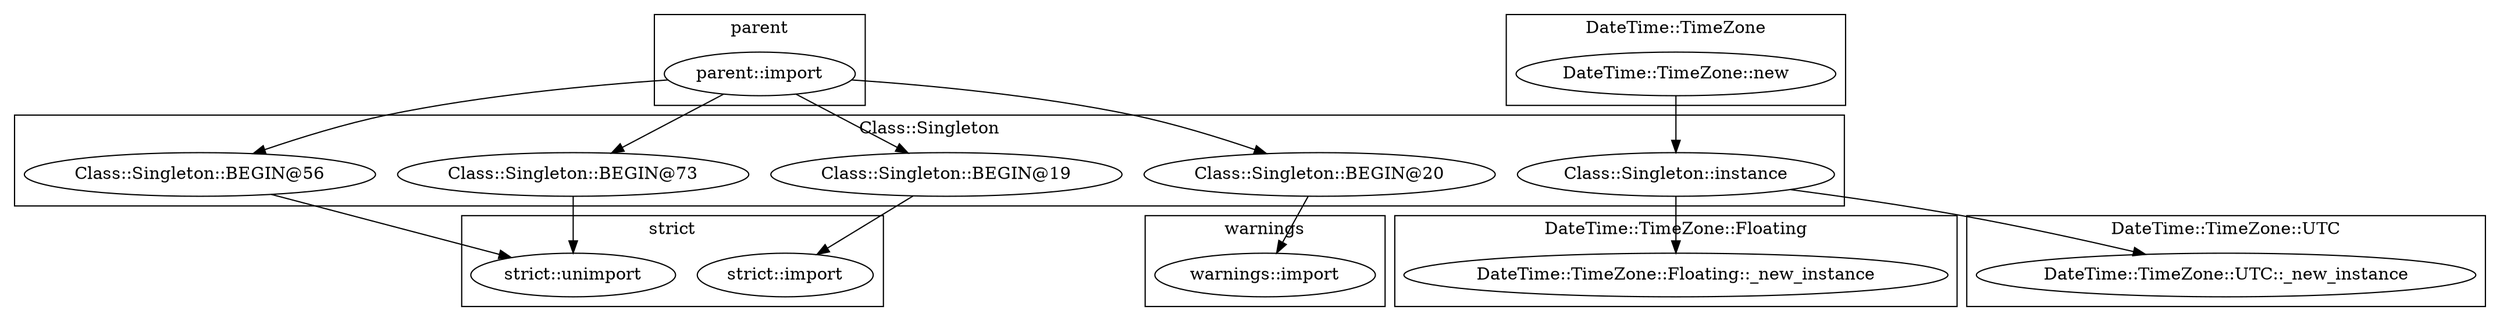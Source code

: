 digraph {
graph [overlap=false]
subgraph cluster_DateTime_TimeZone_Floating {
	label="DateTime::TimeZone::Floating";
	"DateTime::TimeZone::Floating::_new_instance";
}
subgraph cluster_parent {
	label="parent";
	"parent::import";
}
subgraph cluster_DateTime_TimeZone_UTC {
	label="DateTime::TimeZone::UTC";
	"DateTime::TimeZone::UTC::_new_instance";
}
subgraph cluster_DateTime_TimeZone {
	label="DateTime::TimeZone";
	"DateTime::TimeZone::new";
}
subgraph cluster_warnings {
	label="warnings";
	"warnings::import";
}
subgraph cluster_strict {
	label="strict";
	"strict::import";
	"strict::unimport";
}
subgraph cluster_Class_Singleton {
	label="Class::Singleton";
	"Class::Singleton::BEGIN@19";
	"Class::Singleton::BEGIN@20";
	"Class::Singleton::BEGIN@56";
	"Class::Singleton::BEGIN@73";
	"Class::Singleton::instance";
}
"parent::import" -> "Class::Singleton::BEGIN@56";
"Class::Singleton::BEGIN@56" -> "strict::unimport";
"Class::Singleton::BEGIN@73" -> "strict::unimport";
"Class::Singleton::BEGIN@20" -> "warnings::import";
"parent::import" -> "Class::Singleton::BEGIN@20";
"DateTime::TimeZone::new" -> "Class::Singleton::instance";
"Class::Singleton::BEGIN@19" -> "strict::import";
"Class::Singleton::instance" -> "DateTime::TimeZone::UTC::_new_instance";
"Class::Singleton::instance" -> "DateTime::TimeZone::Floating::_new_instance";
"parent::import" -> "Class::Singleton::BEGIN@73";
"parent::import" -> "Class::Singleton::BEGIN@19";
}
